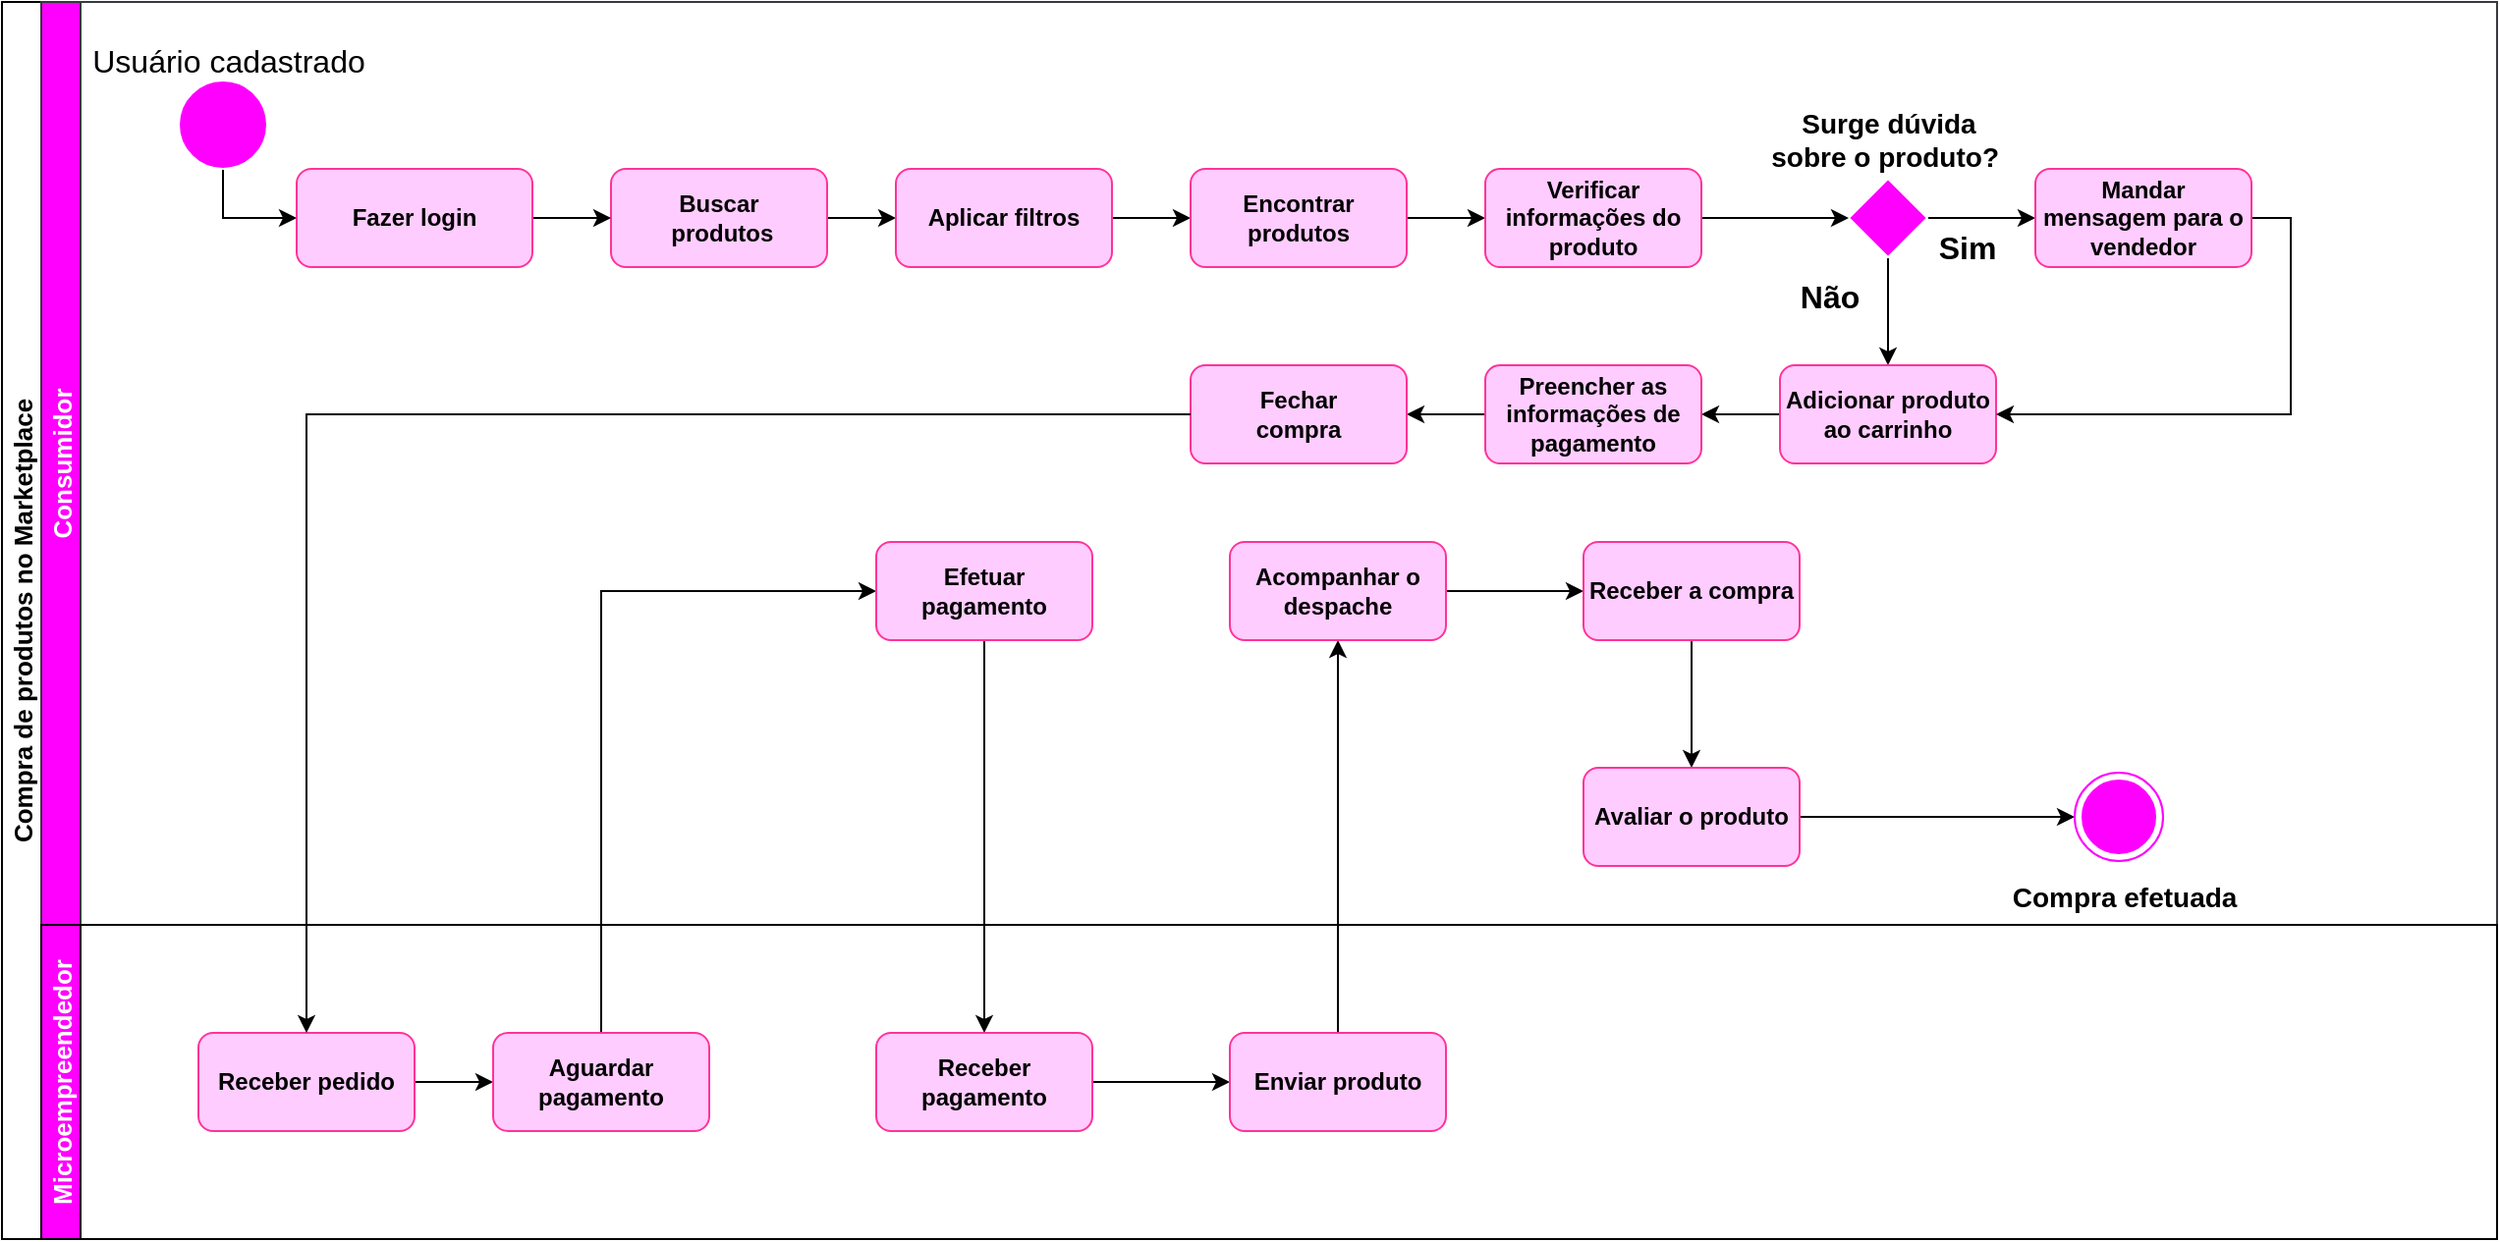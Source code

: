 <mxfile version="15.0.4" type="onedrive" pages="3"><diagram id="eOPE_87GXpL7HR3bTx6Q" name="Compra de produto - Usuário"><mxGraphModel dx="1640" dy="703" grid="1" gridSize="10" guides="1" tooltips="1" connect="1" arrows="1" fold="1" page="1" pageScale="1" pageWidth="850" pageHeight="1100" math="0" shadow="0"><root><mxCell id="0"/><mxCell id="1" parent="0"/><mxCell id="XeZZdc15te_ZMzNwkmOk-22" value="Compra de produtos no Marketplace" style="swimlane;childLayout=stackLayout;resizeParent=1;resizeParentMax=0;horizontal=0;startSize=20;horizontalStack=0;fontStyle=1;fontSize=13;fillColor=#FFFFFF;" parent="1" vertex="1"><mxGeometry x="60" y="180" width="1270" height="630" as="geometry"/></mxCell><mxCell id="5HClyqnYZBR6uO4ES9AS-17" style="edgeStyle=orthogonalEdgeStyle;rounded=0;orthogonalLoop=1;jettySize=auto;html=1;entryX=0;entryY=0.5;entryDx=0;entryDy=0;" parent="XeZZdc15te_ZMzNwkmOk-22" source="5HClyqnYZBR6uO4ES9AS-3" target="XeZZdc15te_ZMzNwkmOk-18" edge="1"><mxGeometry relative="1" as="geometry"><Array as="points"><mxPoint x="305" y="300"/></Array></mxGeometry></mxCell><mxCell id="5HClyqnYZBR6uO4ES9AS-18" style="edgeStyle=orthogonalEdgeStyle;rounded=0;orthogonalLoop=1;jettySize=auto;html=1;entryX=0.5;entryY=0;entryDx=0;entryDy=0;" parent="XeZZdc15te_ZMzNwkmOk-22" source="XeZZdc15te_ZMzNwkmOk-18" target="XeZZdc15te_ZMzNwkmOk-35" edge="1"><mxGeometry relative="1" as="geometry"/></mxCell><mxCell id="5HClyqnYZBR6uO4ES9AS-20" style="edgeStyle=orthogonalEdgeStyle;rounded=0;orthogonalLoop=1;jettySize=auto;html=1;entryX=0.5;entryY=1;entryDx=0;entryDy=0;" parent="XeZZdc15te_ZMzNwkmOk-22" source="XeZZdc15te_ZMzNwkmOk-36" target="XeZZdc15te_ZMzNwkmOk-19" edge="1"><mxGeometry relative="1" as="geometry"/></mxCell><mxCell id="XeZZdc15te_ZMzNwkmOk-23" value="Consumidor" style="swimlane;startSize=20;horizontal=0;strokeColor=#36393d;fillColor=#FF00FF;fontColor=#FFFFFF;fontSize=13;" parent="XeZZdc15te_ZMzNwkmOk-22" vertex="1"><mxGeometry x="20" width="1250" height="470" as="geometry"/></mxCell><mxCell id="yMdOrJVwBF_Cwj0QJthj-2" style="edgeStyle=orthogonalEdgeStyle;rounded=0;orthogonalLoop=1;jettySize=auto;html=1;entryX=0;entryY=0.5;entryDx=0;entryDy=0;" parent="XeZZdc15te_ZMzNwkmOk-23" source="XeZZdc15te_ZMzNwkmOk-2" target="XeZZdc15te_ZMzNwkmOk-31" edge="1"><mxGeometry relative="1" as="geometry"><Array as="points"><mxPoint x="93" y="110"/></Array></mxGeometry></mxCell><mxCell id="XeZZdc15te_ZMzNwkmOk-2" value="" style="ellipse;whiteSpace=wrap;html=1;aspect=fixed;fillColor=#FF00FF;strokeColor=#FFFFFF;" parent="XeZZdc15te_ZMzNwkmOk-23" vertex="1"><mxGeometry x="70" y="40" width="45" height="45" as="geometry"/></mxCell><mxCell id="5HClyqnYZBR6uO4ES9AS-9" style="edgeStyle=orthogonalEdgeStyle;rounded=0;orthogonalLoop=1;jettySize=auto;html=1;entryX=0;entryY=0.5;entryDx=0;entryDy=0;" parent="XeZZdc15te_ZMzNwkmOk-23" source="XeZZdc15te_ZMzNwkmOk-4" target="j2w92bFH7q-acK2fSeN5-1" edge="1"><mxGeometry relative="1" as="geometry"/></mxCell><mxCell id="5HClyqnYZBR6uO4ES9AS-12" style="edgeStyle=orthogonalEdgeStyle;rounded=0;orthogonalLoop=1;jettySize=auto;html=1;" parent="XeZZdc15te_ZMzNwkmOk-23" source="XeZZdc15te_ZMzNwkmOk-4" target="XeZZdc15te_ZMzNwkmOk-15" edge="1"><mxGeometry relative="1" as="geometry"/></mxCell><mxCell id="XeZZdc15te_ZMzNwkmOk-4" value="" style="rhombus;whiteSpace=wrap;html=1;fillColor=#FF00FF;strokeColor=#FFFFFF;" parent="XeZZdc15te_ZMzNwkmOk-23" vertex="1"><mxGeometry x="920" y="90" width="40" height="40" as="geometry"/></mxCell><mxCell id="XeZZdc15te_ZMzNwkmOk-10" value="&lt;b&gt;&lt;font style=&quot;font-size: 14px&quot;&gt;Surge dúvida &lt;br&gt;sobre o produto?&amp;nbsp;&lt;/font&gt;&lt;/b&gt;" style="text;html=1;align=center;verticalAlign=middle;resizable=0;points=[];autosize=1;strokeColor=none;" parent="XeZZdc15te_ZMzNwkmOk-23" vertex="1"><mxGeometry x="870" y="55" width="140" height="30" as="geometry"/></mxCell><mxCell id="5HClyqnYZBR6uO4ES9AS-13" style="edgeStyle=orthogonalEdgeStyle;rounded=0;orthogonalLoop=1;jettySize=auto;html=1;" parent="XeZZdc15te_ZMzNwkmOk-23" source="XeZZdc15te_ZMzNwkmOk-15" target="XeZZdc15te_ZMzNwkmOk-16" edge="1"><mxGeometry relative="1" as="geometry"/></mxCell><mxCell id="XeZZdc15te_ZMzNwkmOk-15" value="Adicionar produto ao carrinho" style="rounded=1;whiteSpace=wrap;html=1;fillColor=#FFCCFF;strokeColor=#FF3399;fontStyle=1" parent="XeZZdc15te_ZMzNwkmOk-23" vertex="1"><mxGeometry x="885" y="185" width="110" height="50" as="geometry"/></mxCell><mxCell id="5HClyqnYZBR6uO4ES9AS-14" style="edgeStyle=orthogonalEdgeStyle;rounded=0;orthogonalLoop=1;jettySize=auto;html=1;exitX=0;exitY=0.5;exitDx=0;exitDy=0;" parent="XeZZdc15te_ZMzNwkmOk-23" source="XeZZdc15te_ZMzNwkmOk-16" target="5HClyqnYZBR6uO4ES9AS-2" edge="1"><mxGeometry relative="1" as="geometry"/></mxCell><mxCell id="XeZZdc15te_ZMzNwkmOk-16" value="Preencher as informações de pagamento" style="rounded=1;whiteSpace=wrap;html=1;fillColor=#FFCCFF;strokeColor=#FF3399;fontStyle=1" parent="XeZZdc15te_ZMzNwkmOk-23" vertex="1"><mxGeometry x="735" y="185" width="110" height="50" as="geometry"/></mxCell><mxCell id="XeZZdc15te_ZMzNwkmOk-18" value="Efetuar pagamento" style="rounded=1;whiteSpace=wrap;html=1;fillColor=#FFCCFF;strokeColor=#FF3399;fontStyle=1" parent="XeZZdc15te_ZMzNwkmOk-23" vertex="1"><mxGeometry x="425" y="275" width="110" height="50" as="geometry"/></mxCell><mxCell id="5HClyqnYZBR6uO4ES9AS-21" style="edgeStyle=orthogonalEdgeStyle;rounded=0;orthogonalLoop=1;jettySize=auto;html=1;entryX=0;entryY=0.5;entryDx=0;entryDy=0;" parent="XeZZdc15te_ZMzNwkmOk-23" source="XeZZdc15te_ZMzNwkmOk-19" target="XeZZdc15te_ZMzNwkmOk-20" edge="1"><mxGeometry relative="1" as="geometry"/></mxCell><mxCell id="XeZZdc15te_ZMzNwkmOk-19" value="Acompanhar o despache" style="rounded=1;whiteSpace=wrap;html=1;fillColor=#FFCCFF;strokeColor=#FF3399;fontStyle=1" parent="XeZZdc15te_ZMzNwkmOk-23" vertex="1"><mxGeometry x="605" y="275" width="110" height="50" as="geometry"/></mxCell><mxCell id="5HClyqnYZBR6uO4ES9AS-22" style="edgeStyle=orthogonalEdgeStyle;rounded=0;orthogonalLoop=1;jettySize=auto;html=1;" parent="XeZZdc15te_ZMzNwkmOk-23" source="XeZZdc15te_ZMzNwkmOk-20" target="XeZZdc15te_ZMzNwkmOk-21" edge="1"><mxGeometry relative="1" as="geometry"/></mxCell><mxCell id="XeZZdc15te_ZMzNwkmOk-20" value="Receber a compra&lt;span style=&quot;color: rgba(0 , 0 , 0 , 0) ; font-family: monospace ; font-size: 0px&quot;&gt;%3CmxGraphModel%3E%3Croot%3E%3CmxCell%20id%3D%220%22%2F%3E%3CmxCell%20id%3D%221%22%20parent%3D%220%22%2F%3E%3CmxCell%20id%3D%222%22%20value%3D%22Acompanhar%20o%20despache%22%20style%3D%22rounded%3D1%3BwhiteSpace%3Dwrap%3Bhtml%3D1%3B%22%20vertex%3D%221%22%20parent%3D%221%22%3E%3CmxGeometry%20x%3D%22340%22%20y%3D%22690%22%20width%3D%22110%22%20height%3D%2250%22%20as%3D%22geometry%22%2F%3E%3C%2FmxCell%3E%3C%2Froot%3E%3C%2FmxGraphModel%3E&lt;/span&gt;" style="rounded=1;whiteSpace=wrap;html=1;fillColor=#FFCCFF;strokeColor=#FF3399;fontStyle=1" parent="XeZZdc15te_ZMzNwkmOk-23" vertex="1"><mxGeometry x="785" y="275" width="110" height="50" as="geometry"/></mxCell><mxCell id="5HClyqnYZBR6uO4ES9AS-23" style="edgeStyle=orthogonalEdgeStyle;rounded=0;orthogonalLoop=1;jettySize=auto;html=1;" parent="XeZZdc15te_ZMzNwkmOk-23" source="XeZZdc15te_ZMzNwkmOk-21" target="XeZZdc15te_ZMzNwkmOk-1" edge="1"><mxGeometry relative="1" as="geometry"/></mxCell><mxCell id="XeZZdc15te_ZMzNwkmOk-21" value="Avaliar o produto" style="rounded=1;whiteSpace=wrap;html=1;fillColor=#FFCCFF;strokeColor=#FF3399;fontStyle=1" parent="XeZZdc15te_ZMzNwkmOk-23" vertex="1"><mxGeometry x="785" y="390" width="110" height="50" as="geometry"/></mxCell><mxCell id="5HClyqnYZBR6uO4ES9AS-5" style="edgeStyle=orthogonalEdgeStyle;rounded=0;orthogonalLoop=1;jettySize=auto;html=1;" parent="XeZZdc15te_ZMzNwkmOk-23" source="XeZZdc15te_ZMzNwkmOk-30" target="XeZZdc15te_ZMzNwkmOk-32" edge="1"><mxGeometry relative="1" as="geometry"/></mxCell><mxCell id="XeZZdc15te_ZMzNwkmOk-30" value="Buscar&lt;br&gt;&amp;nbsp;produtos" style="rounded=1;whiteSpace=wrap;html=1;fillColor=#FFCCFF;strokeColor=#FF3399;fontStyle=1" parent="XeZZdc15te_ZMzNwkmOk-23" vertex="1"><mxGeometry x="290" y="85" width="110" height="50" as="geometry"/></mxCell><mxCell id="5HClyqnYZBR6uO4ES9AS-4" style="edgeStyle=orthogonalEdgeStyle;rounded=0;orthogonalLoop=1;jettySize=auto;html=1;entryX=0;entryY=0.5;entryDx=0;entryDy=0;" parent="XeZZdc15te_ZMzNwkmOk-23" source="XeZZdc15te_ZMzNwkmOk-31" target="XeZZdc15te_ZMzNwkmOk-30" edge="1"><mxGeometry relative="1" as="geometry"/></mxCell><mxCell id="XeZZdc15te_ZMzNwkmOk-31" value="&lt;font size=&quot;1&quot;&gt;&lt;b style=&quot;font-size: 12px&quot;&gt;Fazer login&lt;/b&gt;&lt;/font&gt;" style="rounded=1;whiteSpace=wrap;html=1;fillColor=#FFCCFF;strokeColor=#FF3399;" parent="XeZZdc15te_ZMzNwkmOk-23" vertex="1"><mxGeometry x="130" y="85" width="120" height="50" as="geometry"/></mxCell><mxCell id="5HClyqnYZBR6uO4ES9AS-6" style="edgeStyle=orthogonalEdgeStyle;rounded=0;orthogonalLoop=1;jettySize=auto;html=1;entryX=0;entryY=0.5;entryDx=0;entryDy=0;" parent="XeZZdc15te_ZMzNwkmOk-23" source="XeZZdc15te_ZMzNwkmOk-32" target="XeZZdc15te_ZMzNwkmOk-33" edge="1"><mxGeometry relative="1" as="geometry"/></mxCell><mxCell id="XeZZdc15te_ZMzNwkmOk-32" value="&lt;b&gt;Aplicar filtros&lt;/b&gt;" style="rounded=1;whiteSpace=wrap;html=1;fillColor=#FFCCFF;strokeColor=#FF3399;" parent="XeZZdc15te_ZMzNwkmOk-23" vertex="1"><mxGeometry x="435" y="85" width="110" height="50" as="geometry"/></mxCell><mxCell id="5HClyqnYZBR6uO4ES9AS-7" style="edgeStyle=orthogonalEdgeStyle;rounded=0;orthogonalLoop=1;jettySize=auto;html=1;" parent="XeZZdc15te_ZMzNwkmOk-23" source="XeZZdc15te_ZMzNwkmOk-33" target="XeZZdc15te_ZMzNwkmOk-34" edge="1"><mxGeometry relative="1" as="geometry"/></mxCell><mxCell id="XeZZdc15te_ZMzNwkmOk-33" value="Encontrar produtos" style="rounded=1;whiteSpace=wrap;html=1;fillColor=#FFCCFF;strokeColor=#FF3399;fontStyle=1" parent="XeZZdc15te_ZMzNwkmOk-23" vertex="1"><mxGeometry x="585" y="85" width="110" height="50" as="geometry"/></mxCell><mxCell id="5HClyqnYZBR6uO4ES9AS-8" style="edgeStyle=orthogonalEdgeStyle;rounded=0;orthogonalLoop=1;jettySize=auto;html=1;entryX=0;entryY=0.5;entryDx=0;entryDy=0;" parent="XeZZdc15te_ZMzNwkmOk-23" source="XeZZdc15te_ZMzNwkmOk-34" target="XeZZdc15te_ZMzNwkmOk-4" edge="1"><mxGeometry relative="1" as="geometry"/></mxCell><mxCell id="XeZZdc15te_ZMzNwkmOk-34" value="Verificar informações do produto" style="rounded=1;whiteSpace=wrap;html=1;fillColor=#FFCCFF;strokeColor=#FF3399;fontStyle=1" parent="XeZZdc15te_ZMzNwkmOk-23" vertex="1"><mxGeometry x="735" y="85" width="110" height="50" as="geometry"/></mxCell><mxCell id="XeZZdc15te_ZMzNwkmOk-12" value="Sim" style="text;html=1;align=center;verticalAlign=middle;resizable=0;points=[];autosize=1;strokeColor=none;fontStyle=1;fontSize=16;" parent="XeZZdc15te_ZMzNwkmOk-23" vertex="1"><mxGeometry x="960" y="115" width="40" height="20" as="geometry"/></mxCell><mxCell id="XeZZdc15te_ZMzNwkmOk-13" value="Não" style="text;html=1;align=center;verticalAlign=middle;resizable=0;points=[];autosize=1;strokeColor=none;fontStyle=1;fontSize=16;" parent="XeZZdc15te_ZMzNwkmOk-23" vertex="1"><mxGeometry x="885" y="140" width="50" height="20" as="geometry"/></mxCell><mxCell id="XeZZdc15te_ZMzNwkmOk-1" value="" style="ellipse;html=1;shape=endState;fillColor=#FF00FF;strokeColor=#FF00FF;" parent="XeZZdc15te_ZMzNwkmOk-23" vertex="1"><mxGeometry x="1035" y="392.5" width="45" height="45" as="geometry"/></mxCell><mxCell id="yMdOrJVwBF_Cwj0QJthj-12" value="&lt;b&gt;&lt;font style=&quot;font-size: 14px&quot;&gt;Compra efetuada&lt;/font&gt;&lt;/b&gt;" style="text;html=1;align=center;verticalAlign=middle;resizable=0;points=[];autosize=1;strokeColor=none;fontSize=16;" parent="XeZZdc15te_ZMzNwkmOk-23" vertex="1"><mxGeometry x="995" y="445" width="130" height="20" as="geometry"/></mxCell><mxCell id="5HClyqnYZBR6uO4ES9AS-11" style="edgeStyle=orthogonalEdgeStyle;rounded=0;orthogonalLoop=1;jettySize=auto;html=1;exitX=1;exitY=0.5;exitDx=0;exitDy=0;entryX=1;entryY=0.5;entryDx=0;entryDy=0;" parent="XeZZdc15te_ZMzNwkmOk-23" source="j2w92bFH7q-acK2fSeN5-1" target="XeZZdc15te_ZMzNwkmOk-15" edge="1"><mxGeometry relative="1" as="geometry"/></mxCell><mxCell id="j2w92bFH7q-acK2fSeN5-1" value="Mandar mensagem para o vendedor" style="rounded=1;whiteSpace=wrap;html=1;fillColor=#FFCCFF;strokeColor=#FF3399;fontStyle=1" parent="XeZZdc15te_ZMzNwkmOk-23" vertex="1"><mxGeometry x="1015" y="85" width="110" height="50" as="geometry"/></mxCell><mxCell id="5HClyqnYZBR6uO4ES9AS-2" value="Fechar &lt;br&gt;compra" style="rounded=1;whiteSpace=wrap;html=1;fillColor=#FFCCFF;strokeColor=#FF3399;fontStyle=1" parent="XeZZdc15te_ZMzNwkmOk-23" vertex="1"><mxGeometry x="585" y="185" width="110" height="50" as="geometry"/></mxCell><mxCell id="XeZZdc15te_ZMzNwkmOk-24" value="Microempreendedor" style="swimlane;startSize=20;horizontal=0;fillColor=#FF00FF;fontColor=#FFFFFF;fontSize=13;" parent="XeZZdc15te_ZMzNwkmOk-22" vertex="1"><mxGeometry x="20" y="470" width="1250" height="160" as="geometry"/></mxCell><mxCell id="5HClyqnYZBR6uO4ES9AS-16" style="edgeStyle=orthogonalEdgeStyle;rounded=0;orthogonalLoop=1;jettySize=auto;html=1;" parent="XeZZdc15te_ZMzNwkmOk-24" source="XeZZdc15te_ZMzNwkmOk-17" target="5HClyqnYZBR6uO4ES9AS-3" edge="1"><mxGeometry relative="1" as="geometry"/></mxCell><mxCell id="XeZZdc15te_ZMzNwkmOk-17" value="Receber pedido" style="rounded=1;whiteSpace=wrap;html=1;fillColor=#FFCCFF;strokeColor=#FF3399;fontStyle=1" parent="XeZZdc15te_ZMzNwkmOk-24" vertex="1"><mxGeometry x="80" y="55" width="110" height="50" as="geometry"/></mxCell><mxCell id="5HClyqnYZBR6uO4ES9AS-19" style="edgeStyle=orthogonalEdgeStyle;rounded=0;orthogonalLoop=1;jettySize=auto;html=1;" parent="XeZZdc15te_ZMzNwkmOk-24" source="XeZZdc15te_ZMzNwkmOk-35" target="XeZZdc15te_ZMzNwkmOk-36" edge="1"><mxGeometry relative="1" as="geometry"/></mxCell><mxCell id="XeZZdc15te_ZMzNwkmOk-35" value="Receber pagamento" style="rounded=1;whiteSpace=wrap;html=1;fillColor=#FFCCFF;strokeColor=#FF3399;fontStyle=1" parent="XeZZdc15te_ZMzNwkmOk-24" vertex="1"><mxGeometry x="425" y="55" width="110" height="50" as="geometry"/></mxCell><mxCell id="XeZZdc15te_ZMzNwkmOk-36" value="Enviar produto" style="rounded=1;whiteSpace=wrap;html=1;fillColor=#FFCCFF;strokeColor=#FF3399;fontStyle=1" parent="XeZZdc15te_ZMzNwkmOk-24" vertex="1"><mxGeometry x="605" y="55" width="110" height="50" as="geometry"/></mxCell><mxCell id="5HClyqnYZBR6uO4ES9AS-3" value="Aguardar pagamento" style="rounded=1;whiteSpace=wrap;html=1;fillColor=#FFCCFF;strokeColor=#FF3399;fontStyle=1" parent="XeZZdc15te_ZMzNwkmOk-24" vertex="1"><mxGeometry x="230" y="55" width="110" height="50" as="geometry"/></mxCell><mxCell id="5HClyqnYZBR6uO4ES9AS-15" style="edgeStyle=orthogonalEdgeStyle;rounded=0;orthogonalLoop=1;jettySize=auto;html=1;entryX=0.5;entryY=0;entryDx=0;entryDy=0;" parent="XeZZdc15te_ZMzNwkmOk-22" source="5HClyqnYZBR6uO4ES9AS-2" target="XeZZdc15te_ZMzNwkmOk-17" edge="1"><mxGeometry relative="1" as="geometry"/></mxCell><mxCell id="WyCuszhPGxF77XChGJFP-1" value="Usuário cadastrado" style="text;html=1;align=center;verticalAlign=middle;resizable=0;points=[];autosize=1;strokeColor=none;fontSize=16;" parent="1" vertex="1"><mxGeometry x="100" y="200" width="150" height="20" as="geometry"/></mxCell></root></mxGraphModel></diagram><diagram id="1EGGYb2lpL0W4Ha-N63u" name="Cadastro do Produto - Microempreendedor"><mxGraphModel dx="1640" dy="703" grid="1" gridSize="10" guides="1" tooltips="1" connect="1" arrows="1" fold="1" page="1" pageScale="1" pageWidth="850" pageHeight="1100" math="0" shadow="0"><root><mxCell id="lBnQnxlhOups6JpDf_O4-0"/><mxCell id="lBnQnxlhOups6JpDf_O4-1" parent="lBnQnxlhOups6JpDf_O4-0"/><mxCell id="zFBzjEEifxSAphtjZjlU-0" value="Cadastro de produtos no Marketplace" style="swimlane;childLayout=stackLayout;resizeParent=1;resizeParentMax=0;horizontal=0;startSize=20;horizontalStack=0;fontStyle=1;fontSize=13;fillColor=#FFFFFF;" vertex="1" parent="lBnQnxlhOups6JpDf_O4-1"><mxGeometry x="60" y="180" width="1270" height="300" as="geometry"/></mxCell><mxCell id="zFBzjEEifxSAphtjZjlU-37" style="edgeStyle=orthogonalEdgeStyle;rounded=0;orthogonalLoop=1;jettySize=auto;html=1;entryX=0.5;entryY=0;entryDx=0;entryDy=0;" edge="1" parent="zFBzjEEifxSAphtjZjlU-0" source="zFBzjEEifxSAphtjZjlU-12"><mxGeometry relative="1" as="geometry"><mxPoint x="465" y="515" as="targetPoint"/></mxGeometry></mxCell><mxCell id="zFBzjEEifxSAphtjZjlU-38" style="edgeStyle=orthogonalEdgeStyle;rounded=0;orthogonalLoop=1;jettySize=auto;html=1;entryX=0.5;entryY=1;entryDx=0;entryDy=0;" edge="1" parent="zFBzjEEifxSAphtjZjlU-0" target="zFBzjEEifxSAphtjZjlU-14"><mxGeometry relative="1" as="geometry"><mxPoint x="645" y="515" as="sourcePoint"/></mxGeometry></mxCell><mxCell id="zFBzjEEifxSAphtjZjlU-1" value="Microempreendedor" style="swimlane;startSize=20;horizontal=0;strokeColor=#36393d;fillColor=#FF00FF;fontColor=#FFFFFF;fontSize=13;" vertex="1" parent="zFBzjEEifxSAphtjZjlU-0"><mxGeometry x="20" width="1250" height="300" as="geometry"/></mxCell><mxCell id="zFBzjEEifxSAphtjZjlU-2" style="edgeStyle=orthogonalEdgeStyle;rounded=0;orthogonalLoop=1;jettySize=auto;html=1;entryX=0;entryY=0.5;entryDx=0;entryDy=0;" edge="1" parent="zFBzjEEifxSAphtjZjlU-1" source="zFBzjEEifxSAphtjZjlU-3" target="zFBzjEEifxSAphtjZjlU-22"><mxGeometry relative="1" as="geometry"><Array as="points"><mxPoint x="103" y="145"/></Array></mxGeometry></mxCell><mxCell id="zFBzjEEifxSAphtjZjlU-3" value="" style="ellipse;whiteSpace=wrap;html=1;aspect=fixed;fillColor=#FF00FF;strokeColor=#FFFFFF;" vertex="1" parent="zFBzjEEifxSAphtjZjlU-1"><mxGeometry x="80" y="52.5" width="45" height="45" as="geometry"/></mxCell><mxCell id="77JrvQ_21BVBfwlDVQd5-1" style="edgeStyle=orthogonalEdgeStyle;rounded=0;orthogonalLoop=1;jettySize=auto;html=1;exitX=0.5;exitY=1;exitDx=0;exitDy=0;fontSize=16;" edge="1" parent="zFBzjEEifxSAphtjZjlU-1" source="zFBzjEEifxSAphtjZjlU-6" target="zFBzjEEifxSAphtjZjlU-47"><mxGeometry relative="1" as="geometry"/></mxCell><mxCell id="77JrvQ_21BVBfwlDVQd5-4" style="edgeStyle=orthogonalEdgeStyle;rounded=0;orthogonalLoop=1;jettySize=auto;html=1;fontSize=16;" edge="1" parent="zFBzjEEifxSAphtjZjlU-1" source="zFBzjEEifxSAphtjZjlU-6" target="s-MKWkpeChYqzwqcWL-A-0"><mxGeometry relative="1" as="geometry"/></mxCell><mxCell id="zFBzjEEifxSAphtjZjlU-6" value="" style="rhombus;whiteSpace=wrap;html=1;fillColor=#FF00FF;strokeColor=#FFFFFF;" vertex="1" parent="zFBzjEEifxSAphtjZjlU-1"><mxGeometry x="370" y="125" width="40" height="40" as="geometry"/></mxCell><mxCell id="zFBzjEEifxSAphtjZjlU-7" value="&lt;span style=&quot;font-size: 14px&quot;&gt;&lt;b&gt;Possui cadastro &lt;br&gt;como vendedor?&lt;/b&gt;&lt;/span&gt;" style="text;html=1;align=center;verticalAlign=middle;resizable=0;points=[];autosize=1;strokeColor=none;" vertex="1" parent="zFBzjEEifxSAphtjZjlU-1"><mxGeometry x="330" y="90" width="130" height="30" as="geometry"/></mxCell><mxCell id="zFBzjEEifxSAphtjZjlU-8" style="edgeStyle=orthogonalEdgeStyle;rounded=0;orthogonalLoop=1;jettySize=auto;html=1;" edge="1" parent="zFBzjEEifxSAphtjZjlU-1" source="zFBzjEEifxSAphtjZjlU-9"><mxGeometry relative="1" as="geometry"><mxPoint x="810" y="185" as="targetPoint"/></mxGeometry></mxCell><mxCell id="zFBzjEEifxSAphtjZjlU-10" style="edgeStyle=orthogonalEdgeStyle;rounded=0;orthogonalLoop=1;jettySize=auto;html=1;exitX=0;exitY=0.5;exitDx=0;exitDy=0;" edge="1" parent="zFBzjEEifxSAphtjZjlU-1" source="zFBzjEEifxSAphtjZjlU-11"><mxGeometry relative="1" as="geometry"><mxPoint x="660" y="185" as="targetPoint"/></mxGeometry></mxCell><mxCell id="zFBzjEEifxSAphtjZjlU-13" style="edgeStyle=orthogonalEdgeStyle;rounded=0;orthogonalLoop=1;jettySize=auto;html=1;entryX=0;entryY=0.5;entryDx=0;entryDy=0;" edge="1" parent="zFBzjEEifxSAphtjZjlU-1" source="zFBzjEEifxSAphtjZjlU-14"><mxGeometry relative="1" as="geometry"><mxPoint x="750" y="275" as="targetPoint"/></mxGeometry></mxCell><mxCell id="zFBzjEEifxSAphtjZjlU-15" style="edgeStyle=orthogonalEdgeStyle;rounded=0;orthogonalLoop=1;jettySize=auto;html=1;" edge="1" parent="zFBzjEEifxSAphtjZjlU-1" source="zFBzjEEifxSAphtjZjlU-16"><mxGeometry relative="1" as="geometry"><mxPoint x="805" y="365" as="targetPoint"/></mxGeometry></mxCell><mxCell id="77JrvQ_21BVBfwlDVQd5-0" style="edgeStyle=orthogonalEdgeStyle;rounded=0;orthogonalLoop=1;jettySize=auto;html=1;entryX=0;entryY=0.5;entryDx=0;entryDy=0;fontSize=16;" edge="1" parent="zFBzjEEifxSAphtjZjlU-1" source="zFBzjEEifxSAphtjZjlU-22" target="zFBzjEEifxSAphtjZjlU-6"><mxGeometry relative="1" as="geometry"/></mxCell><mxCell id="zFBzjEEifxSAphtjZjlU-22" value="&lt;font size=&quot;1&quot;&gt;&lt;b style=&quot;font-size: 12px&quot;&gt;Fazer login&amp;nbsp;&lt;/b&gt;&lt;/font&gt;" style="rounded=1;whiteSpace=wrap;html=1;fillColor=#FFCCFF;strokeColor=#FF3399;" vertex="1" parent="zFBzjEEifxSAphtjZjlU-1"><mxGeometry x="165" y="120" width="120" height="50" as="geometry"/></mxCell><mxCell id="zFBzjEEifxSAphtjZjlU-29" value="Sim" style="text;html=1;align=center;verticalAlign=middle;resizable=0;points=[];autosize=1;strokeColor=none;fontStyle=1;fontSize=16;" vertex="1" parent="zFBzjEEifxSAphtjZjlU-1"><mxGeometry x="420" y="160" width="40" height="20" as="geometry"/></mxCell><mxCell id="zFBzjEEifxSAphtjZjlU-30" value="Não" style="text;html=1;align=center;verticalAlign=middle;resizable=0;points=[];autosize=1;strokeColor=none;fontStyle=1;fontSize=16;" vertex="1" parent="zFBzjEEifxSAphtjZjlU-1"><mxGeometry x="340" y="190" width="50" height="20" as="geometry"/></mxCell><mxCell id="zFBzjEEifxSAphtjZjlU-31" value="" style="ellipse;html=1;shape=endState;fillColor=#FF00FF;strokeColor=#FF00FF;" vertex="1" parent="zFBzjEEifxSAphtjZjlU-1"><mxGeometry x="1080" y="210" width="45" height="45" as="geometry"/></mxCell><mxCell id="zFBzjEEifxSAphtjZjlU-32" value="&lt;b&gt;&lt;font style=&quot;font-size: 14px&quot;&gt;Produto cadastrado&lt;/font&gt;&lt;/b&gt;" style="text;html=1;align=center;verticalAlign=middle;resizable=0;points=[];autosize=1;strokeColor=none;fontSize=16;" vertex="1" parent="zFBzjEEifxSAphtjZjlU-1"><mxGeometry x="1027.5" y="255" width="150" height="20" as="geometry"/></mxCell><mxCell id="77JrvQ_21BVBfwlDVQd5-3" style="edgeStyle=orthogonalEdgeStyle;rounded=0;orthogonalLoop=1;jettySize=auto;html=1;entryX=0.5;entryY=1;entryDx=0;entryDy=0;fontSize=16;" edge="1" parent="zFBzjEEifxSAphtjZjlU-1" source="zFBzjEEifxSAphtjZjlU-47" target="zFBzjEEifxSAphtjZjlU-22"><mxGeometry relative="1" as="geometry"/></mxCell><mxCell id="zFBzjEEifxSAphtjZjlU-47" value="&lt;font size=&quot;1&quot;&gt;&lt;b style=&quot;font-size: 12px&quot;&gt;Fazer cadastro como vendedor&lt;/b&gt;&lt;/font&gt;" style="rounded=1;whiteSpace=wrap;html=1;fillColor=#FFCCFF;strokeColor=#FF3399;" vertex="1" parent="zFBzjEEifxSAphtjZjlU-1"><mxGeometry x="330" y="240" width="120" height="50" as="geometry"/></mxCell><mxCell id="BDzuoHRP8bwqQFS_qeGd-0" value="Usuário cadastrado" style="text;html=1;align=center;verticalAlign=middle;resizable=0;points=[];autosize=1;strokeColor=none;fontSize=16;" vertex="1" parent="zFBzjEEifxSAphtjZjlU-1"><mxGeometry x="40" y="30" width="150" height="20" as="geometry"/></mxCell><mxCell id="77JrvQ_21BVBfwlDVQd5-11" style="edgeStyle=orthogonalEdgeStyle;rounded=0;orthogonalLoop=1;jettySize=auto;html=1;entryX=0;entryY=0.5;entryDx=0;entryDy=0;fontSize=16;" edge="1" parent="zFBzjEEifxSAphtjZjlU-1" source="s-MKWkpeChYqzwqcWL-A-0" target="77JrvQ_21BVBfwlDVQd5-7"><mxGeometry relative="1" as="geometry"/></mxCell><mxCell id="s-MKWkpeChYqzwqcWL-A-0" value="&lt;font size=&quot;1&quot;&gt;&lt;b style=&quot;font-size: 12px&quot;&gt;Trocar perfil para vendedor&lt;/b&gt;&lt;/font&gt;" style="rounded=1;whiteSpace=wrap;html=1;fillColor=#FFCCFF;strokeColor=#FF3399;" vertex="1" parent="zFBzjEEifxSAphtjZjlU-1"><mxGeometry x="500" y="120" width="120" height="50" as="geometry"/></mxCell><mxCell id="OHSZ4_S7KBmYSu6bp5LW-0" style="edgeStyle=orthogonalEdgeStyle;rounded=0;orthogonalLoop=1;jettySize=auto;html=1;entryX=0.5;entryY=0;entryDx=0;entryDy=0;fontSize=16;" edge="1" parent="zFBzjEEifxSAphtjZjlU-1" source="s-MKWkpeChYqzwqcWL-A-2" target="zFBzjEEifxSAphtjZjlU-31"><mxGeometry relative="1" as="geometry"/></mxCell><mxCell id="s-MKWkpeChYqzwqcWL-A-2" value="&lt;b&gt;Cadastrar produtos&lt;/b&gt;" style="rounded=1;whiteSpace=wrap;html=1;fillColor=#FFCCFF;strokeColor=#FF3399;" vertex="1" parent="zFBzjEEifxSAphtjZjlU-1"><mxGeometry x="890" y="120" width="120" height="50" as="geometry"/></mxCell><mxCell id="77JrvQ_21BVBfwlDVQd5-12" style="edgeStyle=orthogonalEdgeStyle;rounded=0;orthogonalLoop=1;jettySize=auto;html=1;fontSize=16;" edge="1" parent="zFBzjEEifxSAphtjZjlU-1" source="77JrvQ_21BVBfwlDVQd5-7" target="s-MKWkpeChYqzwqcWL-A-2"><mxGeometry relative="1" as="geometry"/></mxCell><mxCell id="77JrvQ_21BVBfwlDVQd5-7" value="&lt;b&gt;Visualizar&lt;br&gt;seu painel&lt;/b&gt;" style="rounded=1;whiteSpace=wrap;html=1;fillColor=#FFCCFF;strokeColor=#FF3399;" vertex="1" parent="zFBzjEEifxSAphtjZjlU-1"><mxGeometry x="690" y="120" width="120" height="50" as="geometry"/></mxCell></root></mxGraphModel></diagram><diagram id="_G3dIiA4DsooltRNgp8Y" name="Fluxo básico do Marketplace"><mxGraphModel dx="1968" dy="844" grid="1" gridSize="10" guides="1" tooltips="1" connect="1" arrows="1" fold="1" page="1" pageScale="1" pageWidth="850" pageHeight="1100" math="0" shadow="0"><root><mxCell id="sLDD9noWR9crZXkoRZRn-0"/><mxCell id="sLDD9noWR9crZXkoRZRn-1" parent="sLDD9noWR9crZXkoRZRn-0"/><mxCell id="m2mvVPbr7_fh3BaL87B4-0" value="Fluxo básico do Marketplace" style="swimlane;childLayout=stackLayout;resizeParent=1;resizeParentMax=0;horizontal=0;startSize=20;horizontalStack=0;fontStyle=1;fontSize=13;fillColor=#FFFFFF;" parent="sLDD9noWR9crZXkoRZRn-1" vertex="1"><mxGeometry x="50" y="190" width="1270" height="880" as="geometry"/></mxCell><mxCell id="m2mvVPbr7_fh3BaL87B4-4" value="Consumidor" style="swimlane;startSize=20;horizontal=0;strokeColor=#36393d;fillColor=#FF00FF;fontColor=#FFFFFF;fontSize=13;" parent="m2mvVPbr7_fh3BaL87B4-0" vertex="1"><mxGeometry x="20" width="1250" height="490" as="geometry"/></mxCell><mxCell id="m2mvVPbr7_fh3BaL87B4-5" style="edgeStyle=orthogonalEdgeStyle;rounded=0;orthogonalLoop=1;jettySize=auto;html=1;entryX=0;entryY=0.5;entryDx=0;entryDy=0;" parent="m2mvVPbr7_fh3BaL87B4-4" source="m2mvVPbr7_fh3BaL87B4-6" target="m2mvVPbr7_fh3BaL87B4-25" edge="1"><mxGeometry relative="1" as="geometry"><Array as="points"><mxPoint x="93" y="110"/></Array></mxGeometry></mxCell><mxCell id="m2mvVPbr7_fh3BaL87B4-6" value="" style="ellipse;whiteSpace=wrap;html=1;aspect=fixed;fillColor=#FF00FF;strokeColor=#FFFFFF;" parent="m2mvVPbr7_fh3BaL87B4-4" vertex="1"><mxGeometry x="70" y="40" width="45" height="45" as="geometry"/></mxCell><mxCell id="m2mvVPbr7_fh3BaL87B4-7" style="edgeStyle=orthogonalEdgeStyle;rounded=0;orthogonalLoop=1;jettySize=auto;html=1;entryX=0;entryY=0.5;entryDx=0;entryDy=0;" parent="m2mvVPbr7_fh3BaL87B4-4" source="m2mvVPbr7_fh3BaL87B4-9" target="m2mvVPbr7_fh3BaL87B4-37" edge="1"><mxGeometry relative="1" as="geometry"/></mxCell><mxCell id="m2mvVPbr7_fh3BaL87B4-8" style="edgeStyle=orthogonalEdgeStyle;rounded=0;orthogonalLoop=1;jettySize=auto;html=1;" parent="m2mvVPbr7_fh3BaL87B4-4" source="m2mvVPbr7_fh3BaL87B4-9" target="m2mvVPbr7_fh3BaL87B4-12" edge="1"><mxGeometry relative="1" as="geometry"/></mxCell><mxCell id="m2mvVPbr7_fh3BaL87B4-9" value="" style="rhombus;whiteSpace=wrap;html=1;fillColor=#FF00FF;strokeColor=#FFFFFF;" parent="m2mvVPbr7_fh3BaL87B4-4" vertex="1"><mxGeometry x="920" y="90" width="40" height="40" as="geometry"/></mxCell><mxCell id="m2mvVPbr7_fh3BaL87B4-10" value="&lt;b&gt;&lt;font style=&quot;font-size: 14px&quot;&gt;Surge dúvida &lt;br&gt;sobre o produto?&amp;nbsp;&lt;/font&gt;&lt;/b&gt;" style="text;html=1;align=center;verticalAlign=middle;resizable=0;points=[];autosize=1;strokeColor=none;" parent="m2mvVPbr7_fh3BaL87B4-4" vertex="1"><mxGeometry x="870" y="55" width="140" height="30" as="geometry"/></mxCell><mxCell id="m2mvVPbr7_fh3BaL87B4-11" style="edgeStyle=orthogonalEdgeStyle;rounded=0;orthogonalLoop=1;jettySize=auto;html=1;" parent="m2mvVPbr7_fh3BaL87B4-4" source="m2mvVPbr7_fh3BaL87B4-12" target="m2mvVPbr7_fh3BaL87B4-14" edge="1"><mxGeometry relative="1" as="geometry"/></mxCell><mxCell id="m2mvVPbr7_fh3BaL87B4-12" value="Adicionar produto ao carrinho" style="rounded=1;whiteSpace=wrap;html=1;fillColor=#FFCCFF;strokeColor=#FF3399;fontStyle=1" parent="m2mvVPbr7_fh3BaL87B4-4" vertex="1"><mxGeometry x="885" y="185" width="110" height="50" as="geometry"/></mxCell><mxCell id="m2mvVPbr7_fh3BaL87B4-13" style="edgeStyle=orthogonalEdgeStyle;rounded=0;orthogonalLoop=1;jettySize=auto;html=1;exitX=0;exitY=0.5;exitDx=0;exitDy=0;" parent="m2mvVPbr7_fh3BaL87B4-4" source="m2mvVPbr7_fh3BaL87B4-14" target="m2mvVPbr7_fh3BaL87B4-38" edge="1"><mxGeometry relative="1" as="geometry"/></mxCell><mxCell id="m2mvVPbr7_fh3BaL87B4-14" value="Preencher as informações de pagamento" style="rounded=1;whiteSpace=wrap;html=1;fillColor=#FFCCFF;strokeColor=#FF3399;fontStyle=1" parent="m2mvVPbr7_fh3BaL87B4-4" vertex="1"><mxGeometry x="710" y="185" width="110" height="50" as="geometry"/></mxCell><mxCell id="m2mvVPbr7_fh3BaL87B4-15" value="Efetuar pagamento" style="rounded=1;whiteSpace=wrap;html=1;fillColor=#FFCCFF;strokeColor=#FF3399;fontStyle=1" parent="m2mvVPbr7_fh3BaL87B4-4" vertex="1"><mxGeometry x="610" y="290" width="110" height="50" as="geometry"/></mxCell><mxCell id="m2mvVPbr7_fh3BaL87B4-16" style="edgeStyle=orthogonalEdgeStyle;rounded=0;orthogonalLoop=1;jettySize=auto;html=1;entryX=0;entryY=0.5;entryDx=0;entryDy=0;" parent="m2mvVPbr7_fh3BaL87B4-4" source="m2mvVPbr7_fh3BaL87B4-17" target="m2mvVPbr7_fh3BaL87B4-19" edge="1"><mxGeometry relative="1" as="geometry"/></mxCell><mxCell id="m2mvVPbr7_fh3BaL87B4-17" value="Acompanhar o despache" style="rounded=1;whiteSpace=wrap;html=1;fillColor=#FFCCFF;strokeColor=#FF3399;fontStyle=1" parent="m2mvVPbr7_fh3BaL87B4-4" vertex="1"><mxGeometry x="760" y="290" width="110" height="50" as="geometry"/></mxCell><mxCell id="m2mvVPbr7_fh3BaL87B4-18" style="edgeStyle=orthogonalEdgeStyle;rounded=0;orthogonalLoop=1;jettySize=auto;html=1;" parent="m2mvVPbr7_fh3BaL87B4-4" source="m2mvVPbr7_fh3BaL87B4-19" target="m2mvVPbr7_fh3BaL87B4-21" edge="1"><mxGeometry relative="1" as="geometry"/></mxCell><mxCell id="m2mvVPbr7_fh3BaL87B4-19" value="Receber a compra&lt;span style=&quot;color: rgba(0 , 0 , 0 , 0) ; font-family: monospace ; font-size: 0px&quot;&gt;%3CmxGraphModel%3E%3Croot%3E%3CmxCell%20id%3D%220%22%2F%3E%3CmxCell%20id%3D%221%22%20parent%3D%220%22%2F%3E%3CmxCell%20id%3D%222%22%20value%3D%22Acompanhar%20o%20despache%22%20style%3D%22rounded%3D1%3BwhiteSpace%3Dwrap%3Bhtml%3D1%3B%22%20vertex%3D%221%22%20parent%3D%221%22%3E%3CmxGeometry%20x%3D%22340%22%20y%3D%22690%22%20width%3D%22110%22%20height%3D%2250%22%20as%3D%22geometry%22%2F%3E%3C%2FmxCell%3E%3C%2Froot%3E%3C%2FmxGraphModel%3E&lt;/span&gt;" style="rounded=1;whiteSpace=wrap;html=1;fillColor=#FFCCFF;strokeColor=#FF3399;fontStyle=1" parent="m2mvVPbr7_fh3BaL87B4-4" vertex="1"><mxGeometry x="910" y="290" width="110" height="50" as="geometry"/></mxCell><mxCell id="m2mvVPbr7_fh3BaL87B4-20" style="edgeStyle=orthogonalEdgeStyle;rounded=0;orthogonalLoop=1;jettySize=auto;html=1;" parent="m2mvVPbr7_fh3BaL87B4-4" source="m2mvVPbr7_fh3BaL87B4-21" target="m2mvVPbr7_fh3BaL87B4-34" edge="1"><mxGeometry relative="1" as="geometry"/></mxCell><mxCell id="m2mvVPbr7_fh3BaL87B4-21" value="Avaliar o produto" style="rounded=1;whiteSpace=wrap;html=1;fillColor=#FFCCFF;strokeColor=#FF3399;fontStyle=1" parent="m2mvVPbr7_fh3BaL87B4-4" vertex="1"><mxGeometry x="910" y="405" width="110" height="50" as="geometry"/></mxCell><mxCell id="m2mvVPbr7_fh3BaL87B4-22" style="edgeStyle=orthogonalEdgeStyle;rounded=0;orthogonalLoop=1;jettySize=auto;html=1;" parent="m2mvVPbr7_fh3BaL87B4-4" source="m2mvVPbr7_fh3BaL87B4-23" target="m2mvVPbr7_fh3BaL87B4-27" edge="1"><mxGeometry relative="1" as="geometry"/></mxCell><mxCell id="m2mvVPbr7_fh3BaL87B4-23" value="Buscar&lt;br&gt;&amp;nbsp;produtos" style="rounded=1;whiteSpace=wrap;html=1;fillColor=#FFCCFF;strokeColor=#FF3399;fontStyle=1" parent="m2mvVPbr7_fh3BaL87B4-4" vertex="1"><mxGeometry x="290" y="85" width="110" height="50" as="geometry"/></mxCell><mxCell id="m2mvVPbr7_fh3BaL87B4-24" style="edgeStyle=orthogonalEdgeStyle;rounded=0;orthogonalLoop=1;jettySize=auto;html=1;entryX=0;entryY=0.5;entryDx=0;entryDy=0;" parent="m2mvVPbr7_fh3BaL87B4-4" source="m2mvVPbr7_fh3BaL87B4-25" target="m2mvVPbr7_fh3BaL87B4-23" edge="1"><mxGeometry relative="1" as="geometry"/></mxCell><mxCell id="m2mvVPbr7_fh3BaL87B4-25" value="&lt;font size=&quot;1&quot;&gt;&lt;b style=&quot;font-size: 12px&quot;&gt;Fazer login&lt;/b&gt;&lt;/font&gt;" style="rounded=1;whiteSpace=wrap;html=1;fillColor=#FFCCFF;strokeColor=#FF3399;" parent="m2mvVPbr7_fh3BaL87B4-4" vertex="1"><mxGeometry x="130" y="85" width="120" height="50" as="geometry"/></mxCell><mxCell id="m2mvVPbr7_fh3BaL87B4-26" style="edgeStyle=orthogonalEdgeStyle;rounded=0;orthogonalLoop=1;jettySize=auto;html=1;entryX=0;entryY=0.5;entryDx=0;entryDy=0;" parent="m2mvVPbr7_fh3BaL87B4-4" source="m2mvVPbr7_fh3BaL87B4-27" target="m2mvVPbr7_fh3BaL87B4-29" edge="1"><mxGeometry relative="1" as="geometry"/></mxCell><mxCell id="m2mvVPbr7_fh3BaL87B4-27" value="&lt;b&gt;Aplicar filtros&lt;/b&gt;" style="rounded=1;whiteSpace=wrap;html=1;fillColor=#FFCCFF;strokeColor=#FF3399;" parent="m2mvVPbr7_fh3BaL87B4-4" vertex="1"><mxGeometry x="435" y="85" width="110" height="50" as="geometry"/></mxCell><mxCell id="m2mvVPbr7_fh3BaL87B4-28" style="edgeStyle=orthogonalEdgeStyle;rounded=0;orthogonalLoop=1;jettySize=auto;html=1;" parent="m2mvVPbr7_fh3BaL87B4-4" source="m2mvVPbr7_fh3BaL87B4-29" target="m2mvVPbr7_fh3BaL87B4-31" edge="1"><mxGeometry relative="1" as="geometry"/></mxCell><mxCell id="m2mvVPbr7_fh3BaL87B4-29" value="Encontrar produtos" style="rounded=1;whiteSpace=wrap;html=1;fillColor=#FFCCFF;strokeColor=#FF3399;fontStyle=1" parent="m2mvVPbr7_fh3BaL87B4-4" vertex="1"><mxGeometry x="585" y="85" width="110" height="50" as="geometry"/></mxCell><mxCell id="m2mvVPbr7_fh3BaL87B4-30" style="edgeStyle=orthogonalEdgeStyle;rounded=0;orthogonalLoop=1;jettySize=auto;html=1;entryX=0;entryY=0.5;entryDx=0;entryDy=0;" parent="m2mvVPbr7_fh3BaL87B4-4" source="m2mvVPbr7_fh3BaL87B4-31" target="m2mvVPbr7_fh3BaL87B4-9" edge="1"><mxGeometry relative="1" as="geometry"/></mxCell><mxCell id="m2mvVPbr7_fh3BaL87B4-31" value="Verificar informações do produto" style="rounded=1;whiteSpace=wrap;html=1;fillColor=#FFCCFF;strokeColor=#FF3399;fontStyle=1" parent="m2mvVPbr7_fh3BaL87B4-4" vertex="1"><mxGeometry x="735" y="85" width="110" height="50" as="geometry"/></mxCell><mxCell id="m2mvVPbr7_fh3BaL87B4-32" value="Sim" style="text;html=1;align=center;verticalAlign=middle;resizable=0;points=[];autosize=1;strokeColor=none;fontStyle=1;fontSize=16;" parent="m2mvVPbr7_fh3BaL87B4-4" vertex="1"><mxGeometry x="960" y="115" width="40" height="20" as="geometry"/></mxCell><mxCell id="m2mvVPbr7_fh3BaL87B4-33" value="Não" style="text;html=1;align=center;verticalAlign=middle;resizable=0;points=[];autosize=1;strokeColor=none;fontStyle=1;fontSize=16;" parent="m2mvVPbr7_fh3BaL87B4-4" vertex="1"><mxGeometry x="885" y="140" width="50" height="20" as="geometry"/></mxCell><mxCell id="m2mvVPbr7_fh3BaL87B4-34" value="" style="ellipse;html=1;shape=endState;fillColor=#FF00FF;strokeColor=#FF00FF;" parent="m2mvVPbr7_fh3BaL87B4-4" vertex="1"><mxGeometry x="1160" y="407.5" width="45" height="45" as="geometry"/></mxCell><mxCell id="m2mvVPbr7_fh3BaL87B4-35" value="&lt;b&gt;&lt;font style=&quot;font-size: 14px&quot;&gt;Compra efetuada&lt;/font&gt;&lt;/b&gt;" style="text;html=1;align=center;verticalAlign=middle;resizable=0;points=[];autosize=1;strokeColor=none;fontSize=16;" parent="m2mvVPbr7_fh3BaL87B4-4" vertex="1"><mxGeometry x="1110" y="460" width="130" height="20" as="geometry"/></mxCell><mxCell id="m2mvVPbr7_fh3BaL87B4-36" style="edgeStyle=orthogonalEdgeStyle;rounded=0;orthogonalLoop=1;jettySize=auto;html=1;exitX=1;exitY=0.5;exitDx=0;exitDy=0;entryX=1;entryY=0.5;entryDx=0;entryDy=0;" parent="m2mvVPbr7_fh3BaL87B4-4" source="m2mvVPbr7_fh3BaL87B4-37" target="m2mvVPbr7_fh3BaL87B4-12" edge="1"><mxGeometry relative="1" as="geometry"/></mxCell><mxCell id="m2mvVPbr7_fh3BaL87B4-37" value="Mandar mensagem para o vendedor" style="rounded=1;whiteSpace=wrap;html=1;fillColor=#FFCCFF;strokeColor=#FF3399;fontStyle=1" parent="m2mvVPbr7_fh3BaL87B4-4" vertex="1"><mxGeometry x="1015" y="85" width="110" height="50" as="geometry"/></mxCell><mxCell id="m2mvVPbr7_fh3BaL87B4-38" value="Fechar &lt;br&gt;compra" style="rounded=1;whiteSpace=wrap;html=1;fillColor=#FFCCFF;strokeColor=#FF3399;fontStyle=1" parent="m2mvVPbr7_fh3BaL87B4-4" vertex="1"><mxGeometry x="520" y="185" width="110" height="50" as="geometry"/></mxCell><mxCell id="KP3PwRPV9ssj9iFumTEi-30" style="edgeStyle=orthogonalEdgeStyle;rounded=0;orthogonalLoop=1;jettySize=auto;html=1;fontSize=16;" parent="m2mvVPbr7_fh3BaL87B4-0" source="m2mvVPbr7_fh3BaL87B4-45" target="m2mvVPbr7_fh3BaL87B4-15" edge="1"><mxGeometry relative="1" as="geometry"/></mxCell><mxCell id="KP3PwRPV9ssj9iFumTEi-32" style="edgeStyle=orthogonalEdgeStyle;rounded=0;orthogonalLoop=1;jettySize=auto;html=1;entryX=0.5;entryY=0;entryDx=0;entryDy=0;fontSize=16;" parent="m2mvVPbr7_fh3BaL87B4-0" source="m2mvVPbr7_fh3BaL87B4-38" target="m2mvVPbr7_fh3BaL87B4-41" edge="1"><mxGeometry relative="1" as="geometry"><Array as="points"><mxPoint x="515" y="210"/></Array></mxGeometry></mxCell><mxCell id="KP3PwRPV9ssj9iFumTEi-35" style="edgeStyle=orthogonalEdgeStyle;rounded=0;orthogonalLoop=1;jettySize=auto;html=1;entryX=0.5;entryY=1;entryDx=0;entryDy=0;fontSize=16;" parent="m2mvVPbr7_fh3BaL87B4-0" source="m2mvVPbr7_fh3BaL87B4-44" target="m2mvVPbr7_fh3BaL87B4-17" edge="1"><mxGeometry relative="1" as="geometry"><Array as="points"><mxPoint x="1025" y="530"/><mxPoint x="835" y="530"/></Array></mxGeometry></mxCell><mxCell id="m2mvVPbr7_fh3BaL87B4-39" value="Microempreendedor" style="swimlane;startSize=20;horizontal=0;fillColor=#FF00FF;fontColor=#FFFFFF;fontSize=13;" parent="m2mvVPbr7_fh3BaL87B4-0" vertex="1"><mxGeometry x="20" y="490" width="1250" height="390" as="geometry"/></mxCell><mxCell id="KP3PwRPV9ssj9iFumTEi-33" style="edgeStyle=orthogonalEdgeStyle;rounded=0;orthogonalLoop=1;jettySize=auto;html=1;fontSize=16;" parent="m2mvVPbr7_fh3BaL87B4-39" source="m2mvVPbr7_fh3BaL87B4-41" target="m2mvVPbr7_fh3BaL87B4-45" edge="1"><mxGeometry relative="1" as="geometry"/></mxCell><mxCell id="m2mvVPbr7_fh3BaL87B4-41" value="Receber pedido" style="rounded=1;whiteSpace=wrap;html=1;fillColor=#FFCCFF;strokeColor=#FF3399;fontStyle=1" parent="m2mvVPbr7_fh3BaL87B4-39" vertex="1"><mxGeometry x="440" y="50" width="110" height="50" as="geometry"/></mxCell><mxCell id="KP3PwRPV9ssj9iFumTEi-36" style="edgeStyle=orthogonalEdgeStyle;rounded=0;orthogonalLoop=1;jettySize=auto;html=1;entryX=0;entryY=0.5;entryDx=0;entryDy=0;fontSize=16;" parent="m2mvVPbr7_fh3BaL87B4-39" source="m2mvVPbr7_fh3BaL87B4-43" target="m2mvVPbr7_fh3BaL87B4-44" edge="1"><mxGeometry relative="1" as="geometry"/></mxCell><mxCell id="m2mvVPbr7_fh3BaL87B4-43" value="Receber pagamento" style="rounded=1;whiteSpace=wrap;html=1;fillColor=#FFCCFF;strokeColor=#FF3399;fontStyle=1" parent="m2mvVPbr7_fh3BaL87B4-39" vertex="1"><mxGeometry x="790" y="50" width="110" height="50" as="geometry"/></mxCell><mxCell id="m2mvVPbr7_fh3BaL87B4-44" value="Enviar produto" style="rounded=1;whiteSpace=wrap;html=1;fillColor=#FFCCFF;strokeColor=#FF3399;fontStyle=1" parent="m2mvVPbr7_fh3BaL87B4-39" vertex="1"><mxGeometry x="950" y="50" width="110" height="50" as="geometry"/></mxCell><mxCell id="KP3PwRPV9ssj9iFumTEi-34" style="edgeStyle=orthogonalEdgeStyle;rounded=0;orthogonalLoop=1;jettySize=auto;html=1;entryX=0;entryY=0.5;entryDx=0;entryDy=0;fontSize=16;" parent="m2mvVPbr7_fh3BaL87B4-39" source="m2mvVPbr7_fh3BaL87B4-45" target="m2mvVPbr7_fh3BaL87B4-43" edge="1"><mxGeometry relative="1" as="geometry"/></mxCell><mxCell id="m2mvVPbr7_fh3BaL87B4-45" value="Aguardar pagamento" style="rounded=1;whiteSpace=wrap;html=1;fillColor=#FFCCFF;strokeColor=#FF3399;fontStyle=1" parent="m2mvVPbr7_fh3BaL87B4-39" vertex="1"><mxGeometry x="610" y="50" width="110" height="50" as="geometry"/></mxCell><mxCell id="-rZoTWRganXQRArcNKH1-5" style="edgeStyle=orthogonalEdgeStyle;rounded=0;orthogonalLoop=1;jettySize=auto;html=1;entryX=0;entryY=0.5;entryDx=0;entryDy=0;fontSize=16;" parent="m2mvVPbr7_fh3BaL87B4-39" source="KP3PwRPV9ssj9iFumTEi-5" target="KP3PwRPV9ssj9iFumTEi-15" edge="1"><mxGeometry relative="1" as="geometry"><Array as="points"><mxPoint x="90" y="198"/></Array></mxGeometry></mxCell><mxCell id="KP3PwRPV9ssj9iFumTEi-5" value="" style="ellipse;whiteSpace=wrap;html=1;aspect=fixed;fillColor=#FF00FF;strokeColor=#FFFFFF;" parent="m2mvVPbr7_fh3BaL87B4-39" vertex="1"><mxGeometry x="72.5" y="110" width="45" height="45" as="geometry"/></mxCell><mxCell id="KP3PwRPV9ssj9iFumTEi-8" value="" style="rhombus;whiteSpace=wrap;html=1;fillColor=#FF00FF;strokeColor=#FFFFFF;" parent="m2mvVPbr7_fh3BaL87B4-39" vertex="1"><mxGeometry x="350" y="180" width="40" height="37.5" as="geometry"/></mxCell><mxCell id="KP3PwRPV9ssj9iFumTEi-9" value="&lt;span style=&quot;font-size: 14px&quot;&gt;&lt;b&gt;Possui cadastro &lt;br&gt;como vendedor?&lt;/b&gt;&lt;/span&gt;" style="text;html=1;align=center;verticalAlign=middle;resizable=0;points=[];autosize=1;strokeColor=none;" parent="m2mvVPbr7_fh3BaL87B4-39" vertex="1"><mxGeometry x="310" y="142.5" width="130" height="30" as="geometry"/></mxCell><mxCell id="KP3PwRPV9ssj9iFumTEi-14" style="edgeStyle=orthogonalEdgeStyle;rounded=0;orthogonalLoop=1;jettySize=auto;html=1;entryX=0;entryY=0.5;entryDx=0;entryDy=0;fontSize=16;" parent="m2mvVPbr7_fh3BaL87B4-39" source="KP3PwRPV9ssj9iFumTEi-15" target="KP3PwRPV9ssj9iFumTEi-8" edge="1"><mxGeometry relative="1" as="geometry"/></mxCell><mxCell id="KP3PwRPV9ssj9iFumTEi-15" value="&lt;font size=&quot;1&quot;&gt;&lt;b style=&quot;font-size: 12px&quot;&gt;Fazer login&amp;nbsp;&lt;/b&gt;&lt;/font&gt;" style="rounded=1;whiteSpace=wrap;html=1;fillColor=#FFCCFF;strokeColor=#FF3399;" parent="m2mvVPbr7_fh3BaL87B4-39" vertex="1"><mxGeometry x="140" y="172.5" width="120" height="50" as="geometry"/></mxCell><mxCell id="KP3PwRPV9ssj9iFumTEi-16" value="Sim" style="text;html=1;align=center;verticalAlign=middle;resizable=0;points=[];autosize=1;strokeColor=none;fontStyle=1;fontSize=16;" parent="m2mvVPbr7_fh3BaL87B4-39" vertex="1"><mxGeometry x="410" y="203.75" width="40" height="20" as="geometry"/></mxCell><mxCell id="KP3PwRPV9ssj9iFumTEi-17" value="Não" style="text;html=1;align=center;verticalAlign=middle;resizable=0;points=[];autosize=1;strokeColor=none;fontStyle=1;fontSize=16;" parent="m2mvVPbr7_fh3BaL87B4-39" vertex="1"><mxGeometry x="320" y="230" width="50" height="20" as="geometry"/></mxCell><mxCell id="KP3PwRPV9ssj9iFumTEi-20" style="edgeStyle=orthogonalEdgeStyle;rounded=0;orthogonalLoop=1;jettySize=auto;html=1;entryX=0.5;entryY=1;entryDx=0;entryDy=0;fontSize=16;" parent="m2mvVPbr7_fh3BaL87B4-39" source="KP3PwRPV9ssj9iFumTEi-21" target="KP3PwRPV9ssj9iFumTEi-15" edge="1"><mxGeometry relative="1" as="geometry"/></mxCell><mxCell id="KP3PwRPV9ssj9iFumTEi-21" value="&lt;font size=&quot;1&quot;&gt;&lt;b style=&quot;font-size: 12px&quot;&gt;Fazer cadastro como vendedor&lt;/b&gt;&lt;/font&gt;" style="rounded=1;whiteSpace=wrap;html=1;fillColor=#FFCCFF;strokeColor=#FF3399;" parent="m2mvVPbr7_fh3BaL87B4-39" vertex="1"><mxGeometry x="310" y="272.5" width="120" height="50" as="geometry"/></mxCell><mxCell id="KP3PwRPV9ssj9iFumTEi-6" style="edgeStyle=orthogonalEdgeStyle;rounded=0;orthogonalLoop=1;jettySize=auto;html=1;exitX=0.5;exitY=1;exitDx=0;exitDy=0;fontSize=16;" parent="m2mvVPbr7_fh3BaL87B4-39" source="KP3PwRPV9ssj9iFumTEi-8" target="KP3PwRPV9ssj9iFumTEi-21" edge="1"><mxGeometry relative="1" as="geometry"/></mxCell><mxCell id="KP3PwRPV9ssj9iFumTEi-22" value="Usuário cadastrado" style="text;html=1;align=center;verticalAlign=middle;resizable=0;points=[];autosize=1;strokeColor=none;fontSize=16;" parent="m2mvVPbr7_fh3BaL87B4-39" vertex="1"><mxGeometry x="30" y="90" width="150" height="20" as="geometry"/></mxCell><mxCell id="-rZoTWRganXQRArcNKH1-3" style="edgeStyle=orthogonalEdgeStyle;rounded=0;orthogonalLoop=1;jettySize=auto;html=1;fontSize=16;" parent="m2mvVPbr7_fh3BaL87B4-39" source="KP3PwRPV9ssj9iFumTEi-24" target="KP3PwRPV9ssj9iFumTEi-28" edge="1"><mxGeometry relative="1" as="geometry"/></mxCell><mxCell id="KP3PwRPV9ssj9iFumTEi-24" value="&lt;font size=&quot;1&quot;&gt;&lt;b style=&quot;font-size: 12px&quot;&gt;Trocar perfil para vendedor&lt;/b&gt;&lt;/font&gt;" style="rounded=1;whiteSpace=wrap;html=1;fillColor=#FFCCFF;strokeColor=#FF3399;" parent="m2mvVPbr7_fh3BaL87B4-39" vertex="1"><mxGeometry x="480" y="172.5" width="120" height="50" as="geometry"/></mxCell><mxCell id="KP3PwRPV9ssj9iFumTEi-7" style="edgeStyle=orthogonalEdgeStyle;rounded=0;orthogonalLoop=1;jettySize=auto;html=1;fontSize=16;" parent="m2mvVPbr7_fh3BaL87B4-39" source="KP3PwRPV9ssj9iFumTEi-8" target="KP3PwRPV9ssj9iFumTEi-24" edge="1"><mxGeometry relative="1" as="geometry"/></mxCell><mxCell id="-rZoTWRganXQRArcNKH1-4" style="edgeStyle=orthogonalEdgeStyle;rounded=0;orthogonalLoop=1;jettySize=auto;html=1;entryX=0.5;entryY=1;entryDx=0;entryDy=0;fontSize=16;" parent="m2mvVPbr7_fh3BaL87B4-39" source="KP3PwRPV9ssj9iFumTEi-26" target="KP3PwRPV9ssj9iFumTEi-31" edge="1"><mxGeometry relative="1" as="geometry"/></mxCell><mxCell id="KP3PwRPV9ssj9iFumTEi-26" value="&lt;b&gt;Cadastrar produtos&lt;/b&gt;" style="rounded=1;whiteSpace=wrap;html=1;fillColor=#FFCCFF;strokeColor=#FF3399;" parent="m2mvVPbr7_fh3BaL87B4-39" vertex="1"><mxGeometry x="650" y="280" width="120" height="50" as="geometry"/></mxCell><mxCell id="KP3PwRPV9ssj9iFumTEi-27" style="edgeStyle=orthogonalEdgeStyle;rounded=0;orthogonalLoop=1;jettySize=auto;html=1;fontSize=16;" parent="m2mvVPbr7_fh3BaL87B4-39" source="KP3PwRPV9ssj9iFumTEi-28" target="KP3PwRPV9ssj9iFumTEi-26" edge="1"><mxGeometry relative="1" as="geometry"/></mxCell><mxCell id="KP3PwRPV9ssj9iFumTEi-28" value="&lt;b&gt;Visualizar&lt;br&gt;seu painel&lt;/b&gt;" style="rounded=1;whiteSpace=wrap;html=1;fillColor=#FFCCFF;strokeColor=#FF3399;" parent="m2mvVPbr7_fh3BaL87B4-39" vertex="1"><mxGeometry x="480" y="280" width="120" height="50" as="geometry"/></mxCell><mxCell id="-rZoTWRganXQRArcNKH1-6" style="edgeStyle=orthogonalEdgeStyle;rounded=0;orthogonalLoop=1;jettySize=auto;html=1;entryX=0.5;entryY=1;entryDx=0;entryDy=0;fontSize=16;" parent="m2mvVPbr7_fh3BaL87B4-39" source="KP3PwRPV9ssj9iFumTEi-31" target="m2mvVPbr7_fh3BaL87B4-41" edge="1"><mxGeometry relative="1" as="geometry"><Array as="points"><mxPoint x="710" y="140"/><mxPoint x="495" y="140"/></Array></mxGeometry></mxCell><mxCell id="KP3PwRPV9ssj9iFumTEi-31" value="&lt;b&gt;Esperar clientes&lt;/b&gt;" style="rounded=1;whiteSpace=wrap;html=1;fillColor=#FFCCFF;strokeColor=#FF3399;" parent="m2mvVPbr7_fh3BaL87B4-39" vertex="1"><mxGeometry x="650" y="173.75" width="120" height="50" as="geometry"/></mxCell><mxCell id="m2mvVPbr7_fh3BaL87B4-47" value="Usuário cadastrado" style="text;html=1;align=center;verticalAlign=middle;resizable=0;points=[];autosize=1;strokeColor=none;fontSize=16;" parent="sLDD9noWR9crZXkoRZRn-1" vertex="1"><mxGeometry x="100" y="200" width="150" height="20" as="geometry"/></mxCell></root></mxGraphModel></diagram></mxfile>